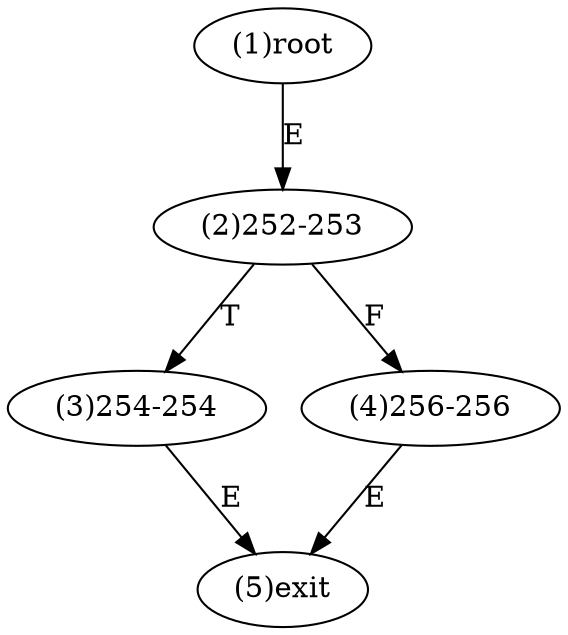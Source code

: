 digraph "" { 
1[ label="(1)root"];
2[ label="(2)252-253"];
3[ label="(3)254-254"];
4[ label="(4)256-256"];
5[ label="(5)exit"];
1->2[ label="E"];
2->4[ label="F"];
2->3[ label="T"];
3->5[ label="E"];
4->5[ label="E"];
}